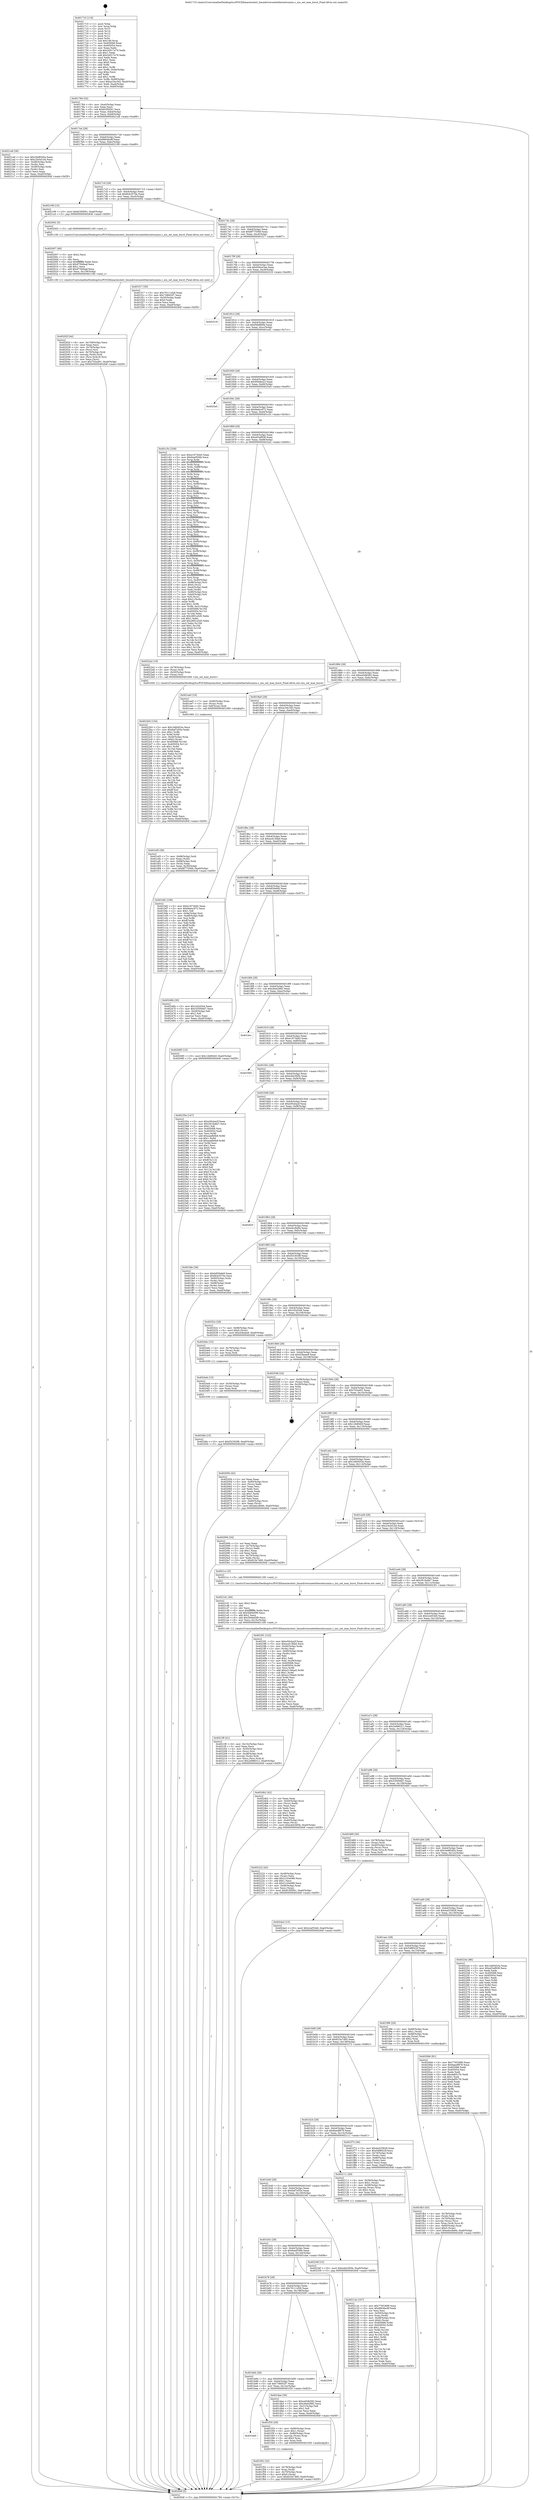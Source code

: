 digraph "0x401710" {
  label = "0x401710 (/mnt/c/Users/mathe/Desktop/tcc/POCII/binaries/extr_linuxdriversnetethernetsunniu.c_niu_set_max_burst_Final-ollvm.out::main(0))"
  labelloc = "t"
  node[shape=record]

  Entry [label="",width=0.3,height=0.3,shape=circle,fillcolor=black,style=filled]
  "0x401784" [label="{
     0x401784 [32]\l
     | [instrs]\l
     &nbsp;&nbsp;0x401784 \<+6\>: mov -0xa0(%rbp),%eax\l
     &nbsp;&nbsp;0x40178a \<+2\>: mov %eax,%ecx\l
     &nbsp;&nbsp;0x40178c \<+6\>: sub $0x81f05f41,%ecx\l
     &nbsp;&nbsp;0x401792 \<+6\>: mov %eax,-0xb4(%rbp)\l
     &nbsp;&nbsp;0x401798 \<+6\>: mov %ecx,-0xb8(%rbp)\l
     &nbsp;&nbsp;0x40179e \<+6\>: je 00000000004021a8 \<main+0xa98\>\l
  }"]
  "0x4021a8" [label="{
     0x4021a8 [36]\l
     | [instrs]\l
     &nbsp;&nbsp;0x4021a8 \<+5\>: mov $0x34d85d5a,%eax\l
     &nbsp;&nbsp;0x4021ad \<+5\>: mov $0x23e5d144,%ecx\l
     &nbsp;&nbsp;0x4021b2 \<+4\>: mov -0x48(%rbp),%rdx\l
     &nbsp;&nbsp;0x4021b6 \<+2\>: mov (%rdx),%esi\l
     &nbsp;&nbsp;0x4021b8 \<+4\>: mov -0x58(%rbp),%rdx\l
     &nbsp;&nbsp;0x4021bc \<+2\>: cmp (%rdx),%esi\l
     &nbsp;&nbsp;0x4021be \<+3\>: cmovl %ecx,%eax\l
     &nbsp;&nbsp;0x4021c1 \<+6\>: mov %eax,-0xa0(%rbp)\l
     &nbsp;&nbsp;0x4021c7 \<+5\>: jmp 000000000040264f \<main+0xf3f\>\l
  }"]
  "0x4017a4" [label="{
     0x4017a4 [28]\l
     | [instrs]\l
     &nbsp;&nbsp;0x4017a4 \<+5\>: jmp 00000000004017a9 \<main+0x99\>\l
     &nbsp;&nbsp;0x4017a9 \<+6\>: mov -0xb4(%rbp),%eax\l
     &nbsp;&nbsp;0x4017af \<+5\>: sub $0x8804bc8f,%eax\l
     &nbsp;&nbsp;0x4017b4 \<+6\>: mov %eax,-0xbc(%rbp)\l
     &nbsp;&nbsp;0x4017ba \<+6\>: je 0000000000402199 \<main+0xa89\>\l
  }"]
  Exit [label="",width=0.3,height=0.3,shape=circle,fillcolor=black,style=filled,peripheries=2]
  "0x402199" [label="{
     0x402199 [15]\l
     | [instrs]\l
     &nbsp;&nbsp;0x402199 \<+10\>: movl $0x81f05f41,-0xa0(%rbp)\l
     &nbsp;&nbsp;0x4021a3 \<+5\>: jmp 000000000040264f \<main+0xf3f\>\l
  }"]
  "0x4017c0" [label="{
     0x4017c0 [28]\l
     | [instrs]\l
     &nbsp;&nbsp;0x4017c0 \<+5\>: jmp 00000000004017c5 \<main+0xb5\>\l
     &nbsp;&nbsp;0x4017c5 \<+6\>: mov -0xb4(%rbp),%eax\l
     &nbsp;&nbsp;0x4017cb \<+5\>: sub $0x8cb3570e,%eax\l
     &nbsp;&nbsp;0x4017d0 \<+6\>: mov %eax,-0xc0(%rbp)\l
     &nbsp;&nbsp;0x4017d6 \<+6\>: je 0000000000402002 \<main+0x8f2\>\l
  }"]
  "0x4024fa" [label="{
     0x4024fa [15]\l
     | [instrs]\l
     &nbsp;&nbsp;0x4024fa \<+10\>: movl $0xf32302f8,-0xa0(%rbp)\l
     &nbsp;&nbsp;0x402504 \<+5\>: jmp 000000000040264f \<main+0xf3f\>\l
  }"]
  "0x402002" [label="{
     0x402002 [5]\l
     | [instrs]\l
     &nbsp;&nbsp;0x402002 \<+5\>: call 0000000000401160 \<next_i\>\l
     | [calls]\l
     &nbsp;&nbsp;0x401160 \{1\} (/mnt/c/Users/mathe/Desktop/tcc/POCII/binaries/extr_linuxdriversnetethernetsunniu.c_niu_set_max_burst_Final-ollvm.out::next_i)\l
  }"]
  "0x4017dc" [label="{
     0x4017dc [28]\l
     | [instrs]\l
     &nbsp;&nbsp;0x4017dc \<+5\>: jmp 00000000004017e1 \<main+0xd1\>\l
     &nbsp;&nbsp;0x4017e1 \<+6\>: mov -0xb4(%rbp),%eax\l
     &nbsp;&nbsp;0x4017e7 \<+5\>: sub $0x8f775569,%eax\l
     &nbsp;&nbsp;0x4017ec \<+6\>: mov %eax,-0xc4(%rbp)\l
     &nbsp;&nbsp;0x4017f2 \<+6\>: je 0000000000401f17 \<main+0x807\>\l
  }"]
  "0x4024eb" [label="{
     0x4024eb [15]\l
     | [instrs]\l
     &nbsp;&nbsp;0x4024eb \<+4\>: mov -0x50(%rbp),%rax\l
     &nbsp;&nbsp;0x4024ef \<+3\>: mov (%rax),%rax\l
     &nbsp;&nbsp;0x4024f2 \<+3\>: mov %rax,%rdi\l
     &nbsp;&nbsp;0x4024f5 \<+5\>: call 0000000000401030 \<free@plt\>\l
     | [calls]\l
     &nbsp;&nbsp;0x401030 \{1\} (unknown)\l
  }"]
  "0x401f17" [label="{
     0x401f17 [30]\l
     | [instrs]\l
     &nbsp;&nbsp;0x401f17 \<+5\>: mov $0x70111d28,%eax\l
     &nbsp;&nbsp;0x401f1c \<+5\>: mov $0x738002f7,%ecx\l
     &nbsp;&nbsp;0x401f21 \<+3\>: mov -0x30(%rbp),%edx\l
     &nbsp;&nbsp;0x401f24 \<+3\>: cmp $0x0,%edx\l
     &nbsp;&nbsp;0x401f27 \<+3\>: cmove %ecx,%eax\l
     &nbsp;&nbsp;0x401f2a \<+6\>: mov %eax,-0xa0(%rbp)\l
     &nbsp;&nbsp;0x401f30 \<+5\>: jmp 000000000040264f \<main+0xf3f\>\l
  }"]
  "0x4017f8" [label="{
     0x4017f8 [28]\l
     | [instrs]\l
     &nbsp;&nbsp;0x4017f8 \<+5\>: jmp 00000000004017fd \<main+0xed\>\l
     &nbsp;&nbsp;0x4017fd \<+6\>: mov -0xb4(%rbp),%eax\l
     &nbsp;&nbsp;0x401803 \<+5\>: sub $0x926ce3aa,%eax\l
     &nbsp;&nbsp;0x401808 \<+6\>: mov %eax,-0xc8(%rbp)\l
     &nbsp;&nbsp;0x40180e \<+6\>: je 0000000000402518 \<main+0xe08\>\l
  }"]
  "0x4024a3" [label="{
     0x4024a3 [15]\l
     | [instrs]\l
     &nbsp;&nbsp;0x4024a3 \<+10\>: movl $0x2cef33e0,-0xa0(%rbp)\l
     &nbsp;&nbsp;0x4024ad \<+5\>: jmp 000000000040264f \<main+0xf3f\>\l
  }"]
  "0x402518" [label="{
     0x402518\l
  }", style=dashed]
  "0x401814" [label="{
     0x401814 [28]\l
     | [instrs]\l
     &nbsp;&nbsp;0x401814 \<+5\>: jmp 0000000000401819 \<main+0x109\>\l
     &nbsp;&nbsp;0x401819 \<+6\>: mov -0xb4(%rbp),%eax\l
     &nbsp;&nbsp;0x40181f \<+5\>: sub $0x94bf890e,%eax\l
     &nbsp;&nbsp;0x401824 \<+6\>: mov %eax,-0xcc(%rbp)\l
     &nbsp;&nbsp;0x40182a \<+6\>: je 0000000000401ed1 \<main+0x7c1\>\l
  }"]
  "0x4022b5" [label="{
     0x4022b5 [154]\l
     | [instrs]\l
     &nbsp;&nbsp;0x4022b5 \<+5\>: mov $0x1b60d33a,%ecx\l
     &nbsp;&nbsp;0x4022ba \<+5\>: mov $0x6af7e55e,%edx\l
     &nbsp;&nbsp;0x4022bf \<+3\>: mov $0x1,%r8b\l
     &nbsp;&nbsp;0x4022c2 \<+3\>: xor %r9d,%r9d\l
     &nbsp;&nbsp;0x4022c5 \<+4\>: mov -0x40(%rbp),%rax\l
     &nbsp;&nbsp;0x4022c9 \<+6\>: movl $0x0,(%rax)\l
     &nbsp;&nbsp;0x4022cf \<+8\>: mov 0x405068,%r10d\l
     &nbsp;&nbsp;0x4022d7 \<+8\>: mov 0x405054,%r11d\l
     &nbsp;&nbsp;0x4022df \<+4\>: sub $0x1,%r9d\l
     &nbsp;&nbsp;0x4022e3 \<+3\>: mov %r10d,%ebx\l
     &nbsp;&nbsp;0x4022e6 \<+3\>: add %r9d,%ebx\l
     &nbsp;&nbsp;0x4022e9 \<+4\>: imul %ebx,%r10d\l
     &nbsp;&nbsp;0x4022ed \<+4\>: and $0x1,%r10d\l
     &nbsp;&nbsp;0x4022f1 \<+4\>: cmp $0x0,%r10d\l
     &nbsp;&nbsp;0x4022f5 \<+4\>: sete %r14b\l
     &nbsp;&nbsp;0x4022f9 \<+4\>: cmp $0xa,%r11d\l
     &nbsp;&nbsp;0x4022fd \<+4\>: setl %r15b\l
     &nbsp;&nbsp;0x402301 \<+3\>: mov %r14b,%r12b\l
     &nbsp;&nbsp;0x402304 \<+4\>: xor $0xff,%r12b\l
     &nbsp;&nbsp;0x402308 \<+3\>: mov %r15b,%r13b\l
     &nbsp;&nbsp;0x40230b \<+4\>: xor $0xff,%r13b\l
     &nbsp;&nbsp;0x40230f \<+4\>: xor $0x1,%r8b\l
     &nbsp;&nbsp;0x402313 \<+3\>: mov %r12b,%al\l
     &nbsp;&nbsp;0x402316 \<+2\>: and $0xff,%al\l
     &nbsp;&nbsp;0x402318 \<+3\>: and %r8b,%r14b\l
     &nbsp;&nbsp;0x40231b \<+3\>: mov %r13b,%sil\l
     &nbsp;&nbsp;0x40231e \<+4\>: and $0xff,%sil\l
     &nbsp;&nbsp;0x402322 \<+3\>: and %r8b,%r15b\l
     &nbsp;&nbsp;0x402325 \<+3\>: or %r14b,%al\l
     &nbsp;&nbsp;0x402328 \<+3\>: or %r15b,%sil\l
     &nbsp;&nbsp;0x40232b \<+3\>: xor %sil,%al\l
     &nbsp;&nbsp;0x40232e \<+3\>: or %r13b,%r12b\l
     &nbsp;&nbsp;0x402331 \<+4\>: xor $0xff,%r12b\l
     &nbsp;&nbsp;0x402335 \<+4\>: or $0x1,%r8b\l
     &nbsp;&nbsp;0x402339 \<+3\>: and %r8b,%r12b\l
     &nbsp;&nbsp;0x40233c \<+3\>: or %r12b,%al\l
     &nbsp;&nbsp;0x40233f \<+2\>: test $0x1,%al\l
     &nbsp;&nbsp;0x402341 \<+3\>: cmovne %edx,%ecx\l
     &nbsp;&nbsp;0x402344 \<+6\>: mov %ecx,-0xa0(%rbp)\l
     &nbsp;&nbsp;0x40234a \<+5\>: jmp 000000000040264f \<main+0xf3f\>\l
  }"]
  "0x401ed1" [label="{
     0x401ed1\l
  }", style=dashed]
  "0x401830" [label="{
     0x401830 [28]\l
     | [instrs]\l
     &nbsp;&nbsp;0x401830 \<+5\>: jmp 0000000000401835 \<main+0x125\>\l
     &nbsp;&nbsp;0x401835 \<+6\>: mov -0xb4(%rbp),%eax\l
     &nbsp;&nbsp;0x40183b \<+5\>: sub $0x95bfee23,%eax\l
     &nbsp;&nbsp;0x401840 \<+6\>: mov %eax,-0xd0(%rbp)\l
     &nbsp;&nbsp;0x401846 \<+6\>: je 00000000004025a5 \<main+0xe95\>\l
  }"]
  "0x4021f9" [label="{
     0x4021f9 [41]\l
     | [instrs]\l
     &nbsp;&nbsp;0x4021f9 \<+6\>: mov -0x15c(%rbp),%ecx\l
     &nbsp;&nbsp;0x4021ff \<+3\>: imul %eax,%ecx\l
     &nbsp;&nbsp;0x402202 \<+4\>: mov -0x50(%rbp),%rsi\l
     &nbsp;&nbsp;0x402206 \<+3\>: mov (%rsi),%rsi\l
     &nbsp;&nbsp;0x402209 \<+4\>: mov -0x48(%rbp),%rdi\l
     &nbsp;&nbsp;0x40220d \<+3\>: movslq (%rdi),%rdi\l
     &nbsp;&nbsp;0x402210 \<+3\>: mov %ecx,(%rsi,%rdi,4)\l
     &nbsp;&nbsp;0x402213 \<+10\>: movl $0x2e996311,-0xa0(%rbp)\l
     &nbsp;&nbsp;0x40221d \<+5\>: jmp 000000000040264f \<main+0xf3f\>\l
  }"]
  "0x4025a5" [label="{
     0x4025a5\l
  }", style=dashed]
  "0x40184c" [label="{
     0x40184c [28]\l
     | [instrs]\l
     &nbsp;&nbsp;0x40184c \<+5\>: jmp 0000000000401851 \<main+0x141\>\l
     &nbsp;&nbsp;0x401851 \<+6\>: mov -0xb4(%rbp),%eax\l
     &nbsp;&nbsp;0x401857 \<+5\>: sub $0x9edcc972,%eax\l
     &nbsp;&nbsp;0x40185c \<+6\>: mov %eax,-0xd4(%rbp)\l
     &nbsp;&nbsp;0x401862 \<+6\>: je 0000000000401c5c \<main+0x54c\>\l
  }"]
  "0x4021d1" [label="{
     0x4021d1 [40]\l
     | [instrs]\l
     &nbsp;&nbsp;0x4021d1 \<+5\>: mov $0x2,%ecx\l
     &nbsp;&nbsp;0x4021d6 \<+1\>: cltd\l
     &nbsp;&nbsp;0x4021d7 \<+2\>: idiv %ecx\l
     &nbsp;&nbsp;0x4021d9 \<+6\>: imul $0xfffffffe,%edx,%ecx\l
     &nbsp;&nbsp;0x4021df \<+6\>: sub $0x5b94d5f9,%ecx\l
     &nbsp;&nbsp;0x4021e5 \<+3\>: add $0x1,%ecx\l
     &nbsp;&nbsp;0x4021e8 \<+6\>: add $0x5b94d5f9,%ecx\l
     &nbsp;&nbsp;0x4021ee \<+6\>: mov %ecx,-0x15c(%rbp)\l
     &nbsp;&nbsp;0x4021f4 \<+5\>: call 0000000000401160 \<next_i\>\l
     | [calls]\l
     &nbsp;&nbsp;0x401160 \{1\} (/mnt/c/Users/mathe/Desktop/tcc/POCII/binaries/extr_linuxdriversnetethernetsunniu.c_niu_set_max_burst_Final-ollvm.out::next_i)\l
  }"]
  "0x401c5c" [label="{
     0x401c5c [338]\l
     | [instrs]\l
     &nbsp;&nbsp;0x401c5c \<+5\>: mov $0xe1973d45,%eax\l
     &nbsp;&nbsp;0x401c61 \<+5\>: mov $0x6eaf556b,%ecx\l
     &nbsp;&nbsp;0x401c66 \<+3\>: mov %rsp,%rdx\l
     &nbsp;&nbsp;0x401c69 \<+4\>: add $0xfffffffffffffff0,%rdx\l
     &nbsp;&nbsp;0x401c6d \<+3\>: mov %rdx,%rsp\l
     &nbsp;&nbsp;0x401c70 \<+7\>: mov %rdx,-0x98(%rbp)\l
     &nbsp;&nbsp;0x401c77 \<+3\>: mov %rsp,%rdx\l
     &nbsp;&nbsp;0x401c7a \<+4\>: add $0xfffffffffffffff0,%rdx\l
     &nbsp;&nbsp;0x401c7e \<+3\>: mov %rdx,%rsp\l
     &nbsp;&nbsp;0x401c81 \<+3\>: mov %rsp,%rsi\l
     &nbsp;&nbsp;0x401c84 \<+4\>: add $0xfffffffffffffff0,%rsi\l
     &nbsp;&nbsp;0x401c88 \<+3\>: mov %rsi,%rsp\l
     &nbsp;&nbsp;0x401c8b \<+7\>: mov %rsi,-0x90(%rbp)\l
     &nbsp;&nbsp;0x401c92 \<+3\>: mov %rsp,%rsi\l
     &nbsp;&nbsp;0x401c95 \<+4\>: add $0xfffffffffffffff0,%rsi\l
     &nbsp;&nbsp;0x401c99 \<+3\>: mov %rsi,%rsp\l
     &nbsp;&nbsp;0x401c9c \<+7\>: mov %rsi,-0x88(%rbp)\l
     &nbsp;&nbsp;0x401ca3 \<+3\>: mov %rsp,%rsi\l
     &nbsp;&nbsp;0x401ca6 \<+4\>: add $0xfffffffffffffff0,%rsi\l
     &nbsp;&nbsp;0x401caa \<+3\>: mov %rsi,%rsp\l
     &nbsp;&nbsp;0x401cad \<+4\>: mov %rsi,-0x80(%rbp)\l
     &nbsp;&nbsp;0x401cb1 \<+3\>: mov %rsp,%rsi\l
     &nbsp;&nbsp;0x401cb4 \<+4\>: add $0xfffffffffffffff0,%rsi\l
     &nbsp;&nbsp;0x401cb8 \<+3\>: mov %rsi,%rsp\l
     &nbsp;&nbsp;0x401cbb \<+4\>: mov %rsi,-0x78(%rbp)\l
     &nbsp;&nbsp;0x401cbf \<+3\>: mov %rsp,%rsi\l
     &nbsp;&nbsp;0x401cc2 \<+4\>: add $0xfffffffffffffff0,%rsi\l
     &nbsp;&nbsp;0x401cc6 \<+3\>: mov %rsi,%rsp\l
     &nbsp;&nbsp;0x401cc9 \<+4\>: mov %rsi,-0x70(%rbp)\l
     &nbsp;&nbsp;0x401ccd \<+3\>: mov %rsp,%rsi\l
     &nbsp;&nbsp;0x401cd0 \<+4\>: add $0xfffffffffffffff0,%rsi\l
     &nbsp;&nbsp;0x401cd4 \<+3\>: mov %rsi,%rsp\l
     &nbsp;&nbsp;0x401cd7 \<+4\>: mov %rsi,-0x68(%rbp)\l
     &nbsp;&nbsp;0x401cdb \<+3\>: mov %rsp,%rsi\l
     &nbsp;&nbsp;0x401cde \<+4\>: add $0xfffffffffffffff0,%rsi\l
     &nbsp;&nbsp;0x401ce2 \<+3\>: mov %rsi,%rsp\l
     &nbsp;&nbsp;0x401ce5 \<+4\>: mov %rsi,-0x60(%rbp)\l
     &nbsp;&nbsp;0x401ce9 \<+3\>: mov %rsp,%rsi\l
     &nbsp;&nbsp;0x401cec \<+4\>: add $0xfffffffffffffff0,%rsi\l
     &nbsp;&nbsp;0x401cf0 \<+3\>: mov %rsi,%rsp\l
     &nbsp;&nbsp;0x401cf3 \<+4\>: mov %rsi,-0x58(%rbp)\l
     &nbsp;&nbsp;0x401cf7 \<+3\>: mov %rsp,%rsi\l
     &nbsp;&nbsp;0x401cfa \<+4\>: add $0xfffffffffffffff0,%rsi\l
     &nbsp;&nbsp;0x401cfe \<+3\>: mov %rsi,%rsp\l
     &nbsp;&nbsp;0x401d01 \<+4\>: mov %rsi,-0x50(%rbp)\l
     &nbsp;&nbsp;0x401d05 \<+3\>: mov %rsp,%rsi\l
     &nbsp;&nbsp;0x401d08 \<+4\>: add $0xfffffffffffffff0,%rsi\l
     &nbsp;&nbsp;0x401d0c \<+3\>: mov %rsi,%rsp\l
     &nbsp;&nbsp;0x401d0f \<+4\>: mov %rsi,-0x48(%rbp)\l
     &nbsp;&nbsp;0x401d13 \<+3\>: mov %rsp,%rsi\l
     &nbsp;&nbsp;0x401d16 \<+4\>: add $0xfffffffffffffff0,%rsi\l
     &nbsp;&nbsp;0x401d1a \<+3\>: mov %rsi,%rsp\l
     &nbsp;&nbsp;0x401d1d \<+4\>: mov %rsi,-0x40(%rbp)\l
     &nbsp;&nbsp;0x401d21 \<+7\>: mov -0x98(%rbp),%rsi\l
     &nbsp;&nbsp;0x401d28 \<+6\>: movl $0x0,(%rsi)\l
     &nbsp;&nbsp;0x401d2e \<+6\>: mov -0xa4(%rbp),%edi\l
     &nbsp;&nbsp;0x401d34 \<+2\>: mov %edi,(%rdx)\l
     &nbsp;&nbsp;0x401d36 \<+7\>: mov -0x90(%rbp),%rsi\l
     &nbsp;&nbsp;0x401d3d \<+7\>: mov -0xb0(%rbp),%r8\l
     &nbsp;&nbsp;0x401d44 \<+3\>: mov %r8,(%rsi)\l
     &nbsp;&nbsp;0x401d47 \<+3\>: cmpl $0x2,(%rdx)\l
     &nbsp;&nbsp;0x401d4a \<+4\>: setne %r9b\l
     &nbsp;&nbsp;0x401d4e \<+4\>: and $0x1,%r9b\l
     &nbsp;&nbsp;0x401d52 \<+4\>: mov %r9b,-0x31(%rbp)\l
     &nbsp;&nbsp;0x401d56 \<+8\>: mov 0x405068,%r10d\l
     &nbsp;&nbsp;0x401d5e \<+8\>: mov 0x405054,%r11d\l
     &nbsp;&nbsp;0x401d66 \<+3\>: mov %r10d,%ebx\l
     &nbsp;&nbsp;0x401d69 \<+6\>: sub $0x2891a5d5,%ebx\l
     &nbsp;&nbsp;0x401d6f \<+3\>: sub $0x1,%ebx\l
     &nbsp;&nbsp;0x401d72 \<+6\>: add $0x2891a5d5,%ebx\l
     &nbsp;&nbsp;0x401d78 \<+4\>: imul %ebx,%r10d\l
     &nbsp;&nbsp;0x401d7c \<+4\>: and $0x1,%r10d\l
     &nbsp;&nbsp;0x401d80 \<+4\>: cmp $0x0,%r10d\l
     &nbsp;&nbsp;0x401d84 \<+4\>: sete %r9b\l
     &nbsp;&nbsp;0x401d88 \<+4\>: cmp $0xa,%r11d\l
     &nbsp;&nbsp;0x401d8c \<+4\>: setl %r14b\l
     &nbsp;&nbsp;0x401d90 \<+3\>: mov %r9b,%r15b\l
     &nbsp;&nbsp;0x401d93 \<+3\>: and %r14b,%r15b\l
     &nbsp;&nbsp;0x401d96 \<+3\>: xor %r14b,%r9b\l
     &nbsp;&nbsp;0x401d99 \<+3\>: or %r9b,%r15b\l
     &nbsp;&nbsp;0x401d9c \<+4\>: test $0x1,%r15b\l
     &nbsp;&nbsp;0x401da0 \<+3\>: cmovne %ecx,%eax\l
     &nbsp;&nbsp;0x401da3 \<+6\>: mov %eax,-0xa0(%rbp)\l
     &nbsp;&nbsp;0x401da9 \<+5\>: jmp 000000000040264f \<main+0xf3f\>\l
  }"]
  "0x401868" [label="{
     0x401868 [28]\l
     | [instrs]\l
     &nbsp;&nbsp;0x401868 \<+5\>: jmp 000000000040186d \<main+0x15d\>\l
     &nbsp;&nbsp;0x40186d \<+6\>: mov -0xb4(%rbp),%eax\l
     &nbsp;&nbsp;0x401873 \<+5\>: sub $0xa03af838,%eax\l
     &nbsp;&nbsp;0x401878 \<+6\>: mov %eax,-0xd8(%rbp)\l
     &nbsp;&nbsp;0x40187e \<+6\>: je 00000000004022a2 \<main+0xb92\>\l
  }"]
  "0x40212e" [label="{
     0x40212e [107]\l
     | [instrs]\l
     &nbsp;&nbsp;0x40212e \<+5\>: mov $0x776536f9,%ecx\l
     &nbsp;&nbsp;0x402133 \<+5\>: mov $0x8804bc8f,%edx\l
     &nbsp;&nbsp;0x402138 \<+2\>: xor %esi,%esi\l
     &nbsp;&nbsp;0x40213a \<+4\>: mov -0x50(%rbp),%rdi\l
     &nbsp;&nbsp;0x40213e \<+3\>: mov %rax,(%rdi)\l
     &nbsp;&nbsp;0x402141 \<+4\>: mov -0x48(%rbp),%rax\l
     &nbsp;&nbsp;0x402145 \<+6\>: movl $0x0,(%rax)\l
     &nbsp;&nbsp;0x40214b \<+8\>: mov 0x405068,%r8d\l
     &nbsp;&nbsp;0x402153 \<+8\>: mov 0x405054,%r9d\l
     &nbsp;&nbsp;0x40215b \<+3\>: sub $0x1,%esi\l
     &nbsp;&nbsp;0x40215e \<+3\>: mov %r8d,%r10d\l
     &nbsp;&nbsp;0x402161 \<+3\>: add %esi,%r10d\l
     &nbsp;&nbsp;0x402164 \<+4\>: imul %r10d,%r8d\l
     &nbsp;&nbsp;0x402168 \<+4\>: and $0x1,%r8d\l
     &nbsp;&nbsp;0x40216c \<+4\>: cmp $0x0,%r8d\l
     &nbsp;&nbsp;0x402170 \<+4\>: sete %r11b\l
     &nbsp;&nbsp;0x402174 \<+4\>: cmp $0xa,%r9d\l
     &nbsp;&nbsp;0x402178 \<+3\>: setl %bl\l
     &nbsp;&nbsp;0x40217b \<+3\>: mov %r11b,%r14b\l
     &nbsp;&nbsp;0x40217e \<+3\>: and %bl,%r14b\l
     &nbsp;&nbsp;0x402181 \<+3\>: xor %bl,%r11b\l
     &nbsp;&nbsp;0x402184 \<+3\>: or %r11b,%r14b\l
     &nbsp;&nbsp;0x402187 \<+4\>: test $0x1,%r14b\l
     &nbsp;&nbsp;0x40218b \<+3\>: cmovne %edx,%ecx\l
     &nbsp;&nbsp;0x40218e \<+6\>: mov %ecx,-0xa0(%rbp)\l
     &nbsp;&nbsp;0x402194 \<+5\>: jmp 000000000040264f \<main+0xf3f\>\l
  }"]
  "0x4022a2" [label="{
     0x4022a2 [19]\l
     | [instrs]\l
     &nbsp;&nbsp;0x4022a2 \<+4\>: mov -0x78(%rbp),%rax\l
     &nbsp;&nbsp;0x4022a6 \<+3\>: mov (%rax),%rdi\l
     &nbsp;&nbsp;0x4022a9 \<+4\>: mov -0x50(%rbp),%rax\l
     &nbsp;&nbsp;0x4022ad \<+3\>: mov (%rax),%rsi\l
     &nbsp;&nbsp;0x4022b0 \<+5\>: call 0000000000401640 \<niu_set_max_burst\>\l
     | [calls]\l
     &nbsp;&nbsp;0x401640 \{1\} (/mnt/c/Users/mathe/Desktop/tcc/POCII/binaries/extr_linuxdriversnetethernetsunniu.c_niu_set_max_burst_Final-ollvm.out::niu_set_max_burst)\l
  }"]
  "0x401884" [label="{
     0x401884 [28]\l
     | [instrs]\l
     &nbsp;&nbsp;0x401884 \<+5\>: jmp 0000000000401889 \<main+0x179\>\l
     &nbsp;&nbsp;0x401889 \<+6\>: mov -0xb4(%rbp),%eax\l
     &nbsp;&nbsp;0x40188f \<+5\>: sub $0xa45db582,%eax\l
     &nbsp;&nbsp;0x401894 \<+6\>: mov %eax,-0xdc(%rbp)\l
     &nbsp;&nbsp;0x40189a \<+6\>: je 0000000000401ee0 \<main+0x7d0\>\l
  }"]
  "0x40202f" [label="{
     0x40202f [44]\l
     | [instrs]\l
     &nbsp;&nbsp;0x40202f \<+6\>: mov -0x158(%rbp),%ecx\l
     &nbsp;&nbsp;0x402035 \<+3\>: imul %eax,%ecx\l
     &nbsp;&nbsp;0x402038 \<+4\>: mov -0x78(%rbp),%rsi\l
     &nbsp;&nbsp;0x40203c \<+3\>: mov (%rsi),%rsi\l
     &nbsp;&nbsp;0x40203f \<+4\>: mov -0x70(%rbp),%rdi\l
     &nbsp;&nbsp;0x402043 \<+3\>: movslq (%rdi),%rdi\l
     &nbsp;&nbsp;0x402046 \<+4\>: mov (%rsi,%rdi,8),%rsi\l
     &nbsp;&nbsp;0x40204a \<+2\>: mov %ecx,(%rsi)\l
     &nbsp;&nbsp;0x40204c \<+10\>: movl $0x702a401,-0xa0(%rbp)\l
     &nbsp;&nbsp;0x402056 \<+5\>: jmp 000000000040264f \<main+0xf3f\>\l
  }"]
  "0x401ee0" [label="{
     0x401ee0 [19]\l
     | [instrs]\l
     &nbsp;&nbsp;0x401ee0 \<+7\>: mov -0x90(%rbp),%rax\l
     &nbsp;&nbsp;0x401ee7 \<+3\>: mov (%rax),%rax\l
     &nbsp;&nbsp;0x401eea \<+4\>: mov 0x8(%rax),%rdi\l
     &nbsp;&nbsp;0x401eee \<+5\>: call 0000000000401060 \<atoi@plt\>\l
     | [calls]\l
     &nbsp;&nbsp;0x401060 \{1\} (unknown)\l
  }"]
  "0x4018a0" [label="{
     0x4018a0 [28]\l
     | [instrs]\l
     &nbsp;&nbsp;0x4018a0 \<+5\>: jmp 00000000004018a5 \<main+0x195\>\l
     &nbsp;&nbsp;0x4018a5 \<+6\>: mov -0xb4(%rbp),%eax\l
     &nbsp;&nbsp;0x4018ab \<+5\>: sub $0xac34c345,%eax\l
     &nbsp;&nbsp;0x4018b0 \<+6\>: mov %eax,-0xe0(%rbp)\l
     &nbsp;&nbsp;0x4018b6 \<+6\>: je 0000000000401bf2 \<main+0x4e2\>\l
  }"]
  "0x402007" [label="{
     0x402007 [40]\l
     | [instrs]\l
     &nbsp;&nbsp;0x402007 \<+5\>: mov $0x2,%ecx\l
     &nbsp;&nbsp;0x40200c \<+1\>: cltd\l
     &nbsp;&nbsp;0x40200d \<+2\>: idiv %ecx\l
     &nbsp;&nbsp;0x40200f \<+6\>: imul $0xfffffffe,%edx,%ecx\l
     &nbsp;&nbsp;0x402015 \<+6\>: sub $0x975b9aaf,%ecx\l
     &nbsp;&nbsp;0x40201b \<+3\>: add $0x1,%ecx\l
     &nbsp;&nbsp;0x40201e \<+6\>: add $0x975b9aaf,%ecx\l
     &nbsp;&nbsp;0x402024 \<+6\>: mov %ecx,-0x158(%rbp)\l
     &nbsp;&nbsp;0x40202a \<+5\>: call 0000000000401160 \<next_i\>\l
     | [calls]\l
     &nbsp;&nbsp;0x401160 \{1\} (/mnt/c/Users/mathe/Desktop/tcc/POCII/binaries/extr_linuxdriversnetethernetsunniu.c_niu_set_max_burst_Final-ollvm.out::next_i)\l
  }"]
  "0x401bf2" [label="{
     0x401bf2 [106]\l
     | [instrs]\l
     &nbsp;&nbsp;0x401bf2 \<+5\>: mov $0xe1973d45,%eax\l
     &nbsp;&nbsp;0x401bf7 \<+5\>: mov $0x9edcc972,%ecx\l
     &nbsp;&nbsp;0x401bfc \<+2\>: mov $0x1,%dl\l
     &nbsp;&nbsp;0x401bfe \<+7\>: mov -0x9a(%rbp),%sil\l
     &nbsp;&nbsp;0x401c05 \<+7\>: mov -0x99(%rbp),%dil\l
     &nbsp;&nbsp;0x401c0c \<+3\>: mov %sil,%r8b\l
     &nbsp;&nbsp;0x401c0f \<+4\>: xor $0xff,%r8b\l
     &nbsp;&nbsp;0x401c13 \<+3\>: mov %dil,%r9b\l
     &nbsp;&nbsp;0x401c16 \<+4\>: xor $0xff,%r9b\l
     &nbsp;&nbsp;0x401c1a \<+3\>: xor $0x1,%dl\l
     &nbsp;&nbsp;0x401c1d \<+3\>: mov %r8b,%r10b\l
     &nbsp;&nbsp;0x401c20 \<+4\>: and $0xff,%r10b\l
     &nbsp;&nbsp;0x401c24 \<+3\>: and %dl,%sil\l
     &nbsp;&nbsp;0x401c27 \<+3\>: mov %r9b,%r11b\l
     &nbsp;&nbsp;0x401c2a \<+4\>: and $0xff,%r11b\l
     &nbsp;&nbsp;0x401c2e \<+3\>: and %dl,%dil\l
     &nbsp;&nbsp;0x401c31 \<+3\>: or %sil,%r10b\l
     &nbsp;&nbsp;0x401c34 \<+3\>: or %dil,%r11b\l
     &nbsp;&nbsp;0x401c37 \<+3\>: xor %r11b,%r10b\l
     &nbsp;&nbsp;0x401c3a \<+3\>: or %r9b,%r8b\l
     &nbsp;&nbsp;0x401c3d \<+4\>: xor $0xff,%r8b\l
     &nbsp;&nbsp;0x401c41 \<+3\>: or $0x1,%dl\l
     &nbsp;&nbsp;0x401c44 \<+3\>: and %dl,%r8b\l
     &nbsp;&nbsp;0x401c47 \<+3\>: or %r8b,%r10b\l
     &nbsp;&nbsp;0x401c4a \<+4\>: test $0x1,%r10b\l
     &nbsp;&nbsp;0x401c4e \<+3\>: cmovne %ecx,%eax\l
     &nbsp;&nbsp;0x401c51 \<+6\>: mov %eax,-0xa0(%rbp)\l
     &nbsp;&nbsp;0x401c57 \<+5\>: jmp 000000000040264f \<main+0xf3f\>\l
  }"]
  "0x4018bc" [label="{
     0x4018bc [28]\l
     | [instrs]\l
     &nbsp;&nbsp;0x4018bc \<+5\>: jmp 00000000004018c1 \<main+0x1b1\>\l
     &nbsp;&nbsp;0x4018c1 \<+6\>: mov -0xb4(%rbp),%eax\l
     &nbsp;&nbsp;0x4018c7 \<+5\>: sub $0xacd13bbd,%eax\l
     &nbsp;&nbsp;0x4018cc \<+6\>: mov %eax,-0xe4(%rbp)\l
     &nbsp;&nbsp;0x4018d2 \<+6\>: je 000000000040246b \<main+0xd5b\>\l
  }"]
  "0x40264f" [label="{
     0x40264f [5]\l
     | [instrs]\l
     &nbsp;&nbsp;0x40264f \<+5\>: jmp 0000000000401784 \<main+0x74\>\l
  }"]
  "0x401710" [label="{
     0x401710 [116]\l
     | [instrs]\l
     &nbsp;&nbsp;0x401710 \<+1\>: push %rbp\l
     &nbsp;&nbsp;0x401711 \<+3\>: mov %rsp,%rbp\l
     &nbsp;&nbsp;0x401714 \<+2\>: push %r15\l
     &nbsp;&nbsp;0x401716 \<+2\>: push %r14\l
     &nbsp;&nbsp;0x401718 \<+2\>: push %r13\l
     &nbsp;&nbsp;0x40171a \<+2\>: push %r12\l
     &nbsp;&nbsp;0x40171c \<+1\>: push %rbx\l
     &nbsp;&nbsp;0x40171d \<+7\>: sub $0x148,%rsp\l
     &nbsp;&nbsp;0x401724 \<+7\>: mov 0x405068,%eax\l
     &nbsp;&nbsp;0x40172b \<+7\>: mov 0x405054,%ecx\l
     &nbsp;&nbsp;0x401732 \<+2\>: mov %eax,%edx\l
     &nbsp;&nbsp;0x401734 \<+6\>: sub $0x2d517e79,%edx\l
     &nbsp;&nbsp;0x40173a \<+3\>: sub $0x1,%edx\l
     &nbsp;&nbsp;0x40173d \<+6\>: add $0x2d517e79,%edx\l
     &nbsp;&nbsp;0x401743 \<+3\>: imul %edx,%eax\l
     &nbsp;&nbsp;0x401746 \<+3\>: and $0x1,%eax\l
     &nbsp;&nbsp;0x401749 \<+3\>: cmp $0x0,%eax\l
     &nbsp;&nbsp;0x40174c \<+4\>: sete %r8b\l
     &nbsp;&nbsp;0x401750 \<+4\>: and $0x1,%r8b\l
     &nbsp;&nbsp;0x401754 \<+7\>: mov %r8b,-0x9a(%rbp)\l
     &nbsp;&nbsp;0x40175b \<+3\>: cmp $0xa,%ecx\l
     &nbsp;&nbsp;0x40175e \<+4\>: setl %r8b\l
     &nbsp;&nbsp;0x401762 \<+4\>: and $0x1,%r8b\l
     &nbsp;&nbsp;0x401766 \<+7\>: mov %r8b,-0x99(%rbp)\l
     &nbsp;&nbsp;0x40176d \<+10\>: movl $0xac34c345,-0xa0(%rbp)\l
     &nbsp;&nbsp;0x401777 \<+6\>: mov %edi,-0xa4(%rbp)\l
     &nbsp;&nbsp;0x40177d \<+7\>: mov %rsi,-0xb0(%rbp)\l
  }"]
  "0x401fb3" [label="{
     0x401fb3 [43]\l
     | [instrs]\l
     &nbsp;&nbsp;0x401fb3 \<+4\>: mov -0x78(%rbp),%rdi\l
     &nbsp;&nbsp;0x401fb7 \<+3\>: mov (%rdi),%rdi\l
     &nbsp;&nbsp;0x401fba \<+4\>: mov -0x70(%rbp),%rcx\l
     &nbsp;&nbsp;0x401fbe \<+3\>: movslq (%rcx),%rcx\l
     &nbsp;&nbsp;0x401fc1 \<+4\>: mov %rax,(%rdi,%rcx,8)\l
     &nbsp;&nbsp;0x401fc5 \<+4\>: mov -0x60(%rbp),%rax\l
     &nbsp;&nbsp;0x401fc9 \<+6\>: movl $0x0,(%rax)\l
     &nbsp;&nbsp;0x401fcf \<+10\>: movl $0xedcc8e84,-0xa0(%rbp)\l
     &nbsp;&nbsp;0x401fd9 \<+5\>: jmp 000000000040264f \<main+0xf3f\>\l
  }"]
  "0x401f52" [label="{
     0x401f52 [32]\l
     | [instrs]\l
     &nbsp;&nbsp;0x401f52 \<+4\>: mov -0x78(%rbp),%rdi\l
     &nbsp;&nbsp;0x401f56 \<+3\>: mov %rax,(%rdi)\l
     &nbsp;&nbsp;0x401f59 \<+4\>: mov -0x70(%rbp),%rax\l
     &nbsp;&nbsp;0x401f5d \<+6\>: movl $0x0,(%rax)\l
     &nbsp;&nbsp;0x401f63 \<+10\>: movl $0x623e7460,-0xa0(%rbp)\l
     &nbsp;&nbsp;0x401f6d \<+5\>: jmp 000000000040264f \<main+0xf3f\>\l
  }"]
  "0x40246b" [label="{
     0x40246b [30]\l
     | [instrs]\l
     &nbsp;&nbsp;0x40246b \<+5\>: mov $0x162d344,%eax\l
     &nbsp;&nbsp;0x402470 \<+5\>: mov $0x33500dd7,%ecx\l
     &nbsp;&nbsp;0x402475 \<+3\>: mov -0x29(%rbp),%dl\l
     &nbsp;&nbsp;0x402478 \<+3\>: test $0x1,%dl\l
     &nbsp;&nbsp;0x40247b \<+3\>: cmovne %ecx,%eax\l
     &nbsp;&nbsp;0x40247e \<+6\>: mov %eax,-0xa0(%rbp)\l
     &nbsp;&nbsp;0x402484 \<+5\>: jmp 000000000040264f \<main+0xf3f\>\l
  }"]
  "0x4018d8" [label="{
     0x4018d8 [28]\l
     | [instrs]\l
     &nbsp;&nbsp;0x4018d8 \<+5\>: jmp 00000000004018dd \<main+0x1cd\>\l
     &nbsp;&nbsp;0x4018dd \<+6\>: mov -0xb4(%rbp),%eax\l
     &nbsp;&nbsp;0x4018e3 \<+5\>: sub $0xb850efe9,%eax\l
     &nbsp;&nbsp;0x4018e8 \<+6\>: mov %eax,-0xe8(%rbp)\l
     &nbsp;&nbsp;0x4018ee \<+6\>: je 0000000000402085 \<main+0x975\>\l
  }"]
  "0x401bb0" [label="{
     0x401bb0\l
  }", style=dashed]
  "0x402085" [label="{
     0x402085 [15]\l
     | [instrs]\l
     &nbsp;&nbsp;0x402085 \<+10\>: movl $0x12b80d2f,-0xa0(%rbp)\l
     &nbsp;&nbsp;0x40208f \<+5\>: jmp 000000000040264f \<main+0xf3f\>\l
  }"]
  "0x4018f4" [label="{
     0x4018f4 [28]\l
     | [instrs]\l
     &nbsp;&nbsp;0x4018f4 \<+5\>: jmp 00000000004018f9 \<main+0x1e9\>\l
     &nbsp;&nbsp;0x4018f9 \<+6\>: mov -0xb4(%rbp),%eax\l
     &nbsp;&nbsp;0x4018ff \<+5\>: sub $0xc8a42882,%eax\l
     &nbsp;&nbsp;0x401904 \<+6\>: mov %eax,-0xec(%rbp)\l
     &nbsp;&nbsp;0x40190a \<+6\>: je 0000000000401dcc \<main+0x6bc\>\l
  }"]
  "0x401f35" [label="{
     0x401f35 [29]\l
     | [instrs]\l
     &nbsp;&nbsp;0x401f35 \<+4\>: mov -0x80(%rbp),%rax\l
     &nbsp;&nbsp;0x401f39 \<+6\>: movl $0x1,(%rax)\l
     &nbsp;&nbsp;0x401f3f \<+4\>: mov -0x80(%rbp),%rax\l
     &nbsp;&nbsp;0x401f43 \<+3\>: movslq (%rax),%rax\l
     &nbsp;&nbsp;0x401f46 \<+4\>: shl $0x3,%rax\l
     &nbsp;&nbsp;0x401f4a \<+3\>: mov %rax,%rdi\l
     &nbsp;&nbsp;0x401f4d \<+5\>: call 0000000000401050 \<malloc@plt\>\l
     | [calls]\l
     &nbsp;&nbsp;0x401050 \{1\} (unknown)\l
  }"]
  "0x401dcc" [label="{
     0x401dcc\l
  }", style=dashed]
  "0x401910" [label="{
     0x401910 [28]\l
     | [instrs]\l
     &nbsp;&nbsp;0x401910 \<+5\>: jmp 0000000000401915 \<main+0x205\>\l
     &nbsp;&nbsp;0x401915 \<+6\>: mov -0xb4(%rbp),%eax\l
     &nbsp;&nbsp;0x40191b \<+5\>: sub $0xe1973d45,%eax\l
     &nbsp;&nbsp;0x401920 \<+6\>: mov %eax,-0xf0(%rbp)\l
     &nbsp;&nbsp;0x401926 \<+6\>: je 0000000000402560 \<main+0xe50\>\l
  }"]
  "0x401b94" [label="{
     0x401b94 [28]\l
     | [instrs]\l
     &nbsp;&nbsp;0x401b94 \<+5\>: jmp 0000000000401b99 \<main+0x489\>\l
     &nbsp;&nbsp;0x401b99 \<+6\>: mov -0xb4(%rbp),%eax\l
     &nbsp;&nbsp;0x401b9f \<+5\>: sub $0x738002f7,%eax\l
     &nbsp;&nbsp;0x401ba4 \<+6\>: mov %eax,-0x14c(%rbp)\l
     &nbsp;&nbsp;0x401baa \<+6\>: je 0000000000401f35 \<main+0x825\>\l
  }"]
  "0x402560" [label="{
     0x402560\l
  }", style=dashed]
  "0x40192c" [label="{
     0x40192c [28]\l
     | [instrs]\l
     &nbsp;&nbsp;0x40192c \<+5\>: jmp 0000000000401931 \<main+0x221\>\l
     &nbsp;&nbsp;0x401931 \<+6\>: mov -0xb4(%rbp),%eax\l
     &nbsp;&nbsp;0x401937 \<+5\>: sub $0xe4dc565b,%eax\l
     &nbsp;&nbsp;0x40193c \<+6\>: mov %eax,-0xf4(%rbp)\l
     &nbsp;&nbsp;0x401942 \<+6\>: je 000000000040235e \<main+0xc4e\>\l
  }"]
  "0x402509" [label="{
     0x402509\l
  }", style=dashed]
  "0x40235e" [label="{
     0x40235e [147]\l
     | [instrs]\l
     &nbsp;&nbsp;0x40235e \<+5\>: mov $0xe50cba2f,%eax\l
     &nbsp;&nbsp;0x402363 \<+5\>: mov $0x2616a6a7,%ecx\l
     &nbsp;&nbsp;0x402368 \<+2\>: mov $0x1,%dl\l
     &nbsp;&nbsp;0x40236a \<+7\>: mov 0x405068,%esi\l
     &nbsp;&nbsp;0x402371 \<+7\>: mov 0x405054,%edi\l
     &nbsp;&nbsp;0x402378 \<+3\>: mov %esi,%r8d\l
     &nbsp;&nbsp;0x40237b \<+7\>: add $0xeaafb0b8,%r8d\l
     &nbsp;&nbsp;0x402382 \<+4\>: sub $0x1,%r8d\l
     &nbsp;&nbsp;0x402386 \<+7\>: sub $0xeaafb0b8,%r8d\l
     &nbsp;&nbsp;0x40238d \<+4\>: imul %r8d,%esi\l
     &nbsp;&nbsp;0x402391 \<+3\>: and $0x1,%esi\l
     &nbsp;&nbsp;0x402394 \<+3\>: cmp $0x0,%esi\l
     &nbsp;&nbsp;0x402397 \<+4\>: sete %r9b\l
     &nbsp;&nbsp;0x40239b \<+3\>: cmp $0xa,%edi\l
     &nbsp;&nbsp;0x40239e \<+4\>: setl %r10b\l
     &nbsp;&nbsp;0x4023a2 \<+3\>: mov %r9b,%r11b\l
     &nbsp;&nbsp;0x4023a5 \<+4\>: xor $0xff,%r11b\l
     &nbsp;&nbsp;0x4023a9 \<+3\>: mov %r10b,%bl\l
     &nbsp;&nbsp;0x4023ac \<+3\>: xor $0xff,%bl\l
     &nbsp;&nbsp;0x4023af \<+3\>: xor $0x0,%dl\l
     &nbsp;&nbsp;0x4023b2 \<+3\>: mov %r11b,%r14b\l
     &nbsp;&nbsp;0x4023b5 \<+4\>: and $0x0,%r14b\l
     &nbsp;&nbsp;0x4023b9 \<+3\>: and %dl,%r9b\l
     &nbsp;&nbsp;0x4023bc \<+3\>: mov %bl,%r15b\l
     &nbsp;&nbsp;0x4023bf \<+4\>: and $0x0,%r15b\l
     &nbsp;&nbsp;0x4023c3 \<+3\>: and %dl,%r10b\l
     &nbsp;&nbsp;0x4023c6 \<+3\>: or %r9b,%r14b\l
     &nbsp;&nbsp;0x4023c9 \<+3\>: or %r10b,%r15b\l
     &nbsp;&nbsp;0x4023cc \<+3\>: xor %r15b,%r14b\l
     &nbsp;&nbsp;0x4023cf \<+3\>: or %bl,%r11b\l
     &nbsp;&nbsp;0x4023d2 \<+4\>: xor $0xff,%r11b\l
     &nbsp;&nbsp;0x4023d6 \<+3\>: or $0x0,%dl\l
     &nbsp;&nbsp;0x4023d9 \<+3\>: and %dl,%r11b\l
     &nbsp;&nbsp;0x4023dc \<+3\>: or %r11b,%r14b\l
     &nbsp;&nbsp;0x4023df \<+4\>: test $0x1,%r14b\l
     &nbsp;&nbsp;0x4023e3 \<+3\>: cmovne %ecx,%eax\l
     &nbsp;&nbsp;0x4023e6 \<+6\>: mov %eax,-0xa0(%rbp)\l
     &nbsp;&nbsp;0x4023ec \<+5\>: jmp 000000000040264f \<main+0xf3f\>\l
  }"]
  "0x401948" [label="{
     0x401948 [28]\l
     | [instrs]\l
     &nbsp;&nbsp;0x401948 \<+5\>: jmp 000000000040194d \<main+0x23d\>\l
     &nbsp;&nbsp;0x40194d \<+6\>: mov -0xb4(%rbp),%eax\l
     &nbsp;&nbsp;0x401953 \<+5\>: sub $0xe50cba2f,%eax\l
     &nbsp;&nbsp;0x401958 \<+6\>: mov %eax,-0xf8(%rbp)\l
     &nbsp;&nbsp;0x40195e \<+6\>: je 000000000040262f \<main+0xf1f\>\l
  }"]
  "0x401ef3" [label="{
     0x401ef3 [36]\l
     | [instrs]\l
     &nbsp;&nbsp;0x401ef3 \<+7\>: mov -0x88(%rbp),%rdi\l
     &nbsp;&nbsp;0x401efa \<+2\>: mov %eax,(%rdi)\l
     &nbsp;&nbsp;0x401efc \<+7\>: mov -0x88(%rbp),%rdi\l
     &nbsp;&nbsp;0x401f03 \<+2\>: mov (%rdi),%eax\l
     &nbsp;&nbsp;0x401f05 \<+3\>: mov %eax,-0x30(%rbp)\l
     &nbsp;&nbsp;0x401f08 \<+10\>: movl $0x8f775569,-0xa0(%rbp)\l
     &nbsp;&nbsp;0x401f12 \<+5\>: jmp 000000000040264f \<main+0xf3f\>\l
  }"]
  "0x40262f" [label="{
     0x40262f\l
  }", style=dashed]
  "0x401964" [label="{
     0x401964 [28]\l
     | [instrs]\l
     &nbsp;&nbsp;0x401964 \<+5\>: jmp 0000000000401969 \<main+0x259\>\l
     &nbsp;&nbsp;0x401969 \<+6\>: mov -0xb4(%rbp),%eax\l
     &nbsp;&nbsp;0x40196f \<+5\>: sub $0xedcc8e84,%eax\l
     &nbsp;&nbsp;0x401974 \<+6\>: mov %eax,-0xfc(%rbp)\l
     &nbsp;&nbsp;0x40197a \<+6\>: je 0000000000401fde \<main+0x8ce\>\l
  }"]
  "0x401b78" [label="{
     0x401b78 [28]\l
     | [instrs]\l
     &nbsp;&nbsp;0x401b78 \<+5\>: jmp 0000000000401b7d \<main+0x46d\>\l
     &nbsp;&nbsp;0x401b7d \<+6\>: mov -0xb4(%rbp),%eax\l
     &nbsp;&nbsp;0x401b83 \<+5\>: sub $0x70111d28,%eax\l
     &nbsp;&nbsp;0x401b88 \<+6\>: mov %eax,-0x148(%rbp)\l
     &nbsp;&nbsp;0x401b8e \<+6\>: je 0000000000402509 \<main+0xdf9\>\l
  }"]
  "0x401fde" [label="{
     0x401fde [36]\l
     | [instrs]\l
     &nbsp;&nbsp;0x401fde \<+5\>: mov $0xb850efe9,%eax\l
     &nbsp;&nbsp;0x401fe3 \<+5\>: mov $0x8cb3570e,%ecx\l
     &nbsp;&nbsp;0x401fe8 \<+4\>: mov -0x60(%rbp),%rdx\l
     &nbsp;&nbsp;0x401fec \<+2\>: mov (%rdx),%esi\l
     &nbsp;&nbsp;0x401fee \<+4\>: mov -0x68(%rbp),%rdx\l
     &nbsp;&nbsp;0x401ff2 \<+2\>: cmp (%rdx),%esi\l
     &nbsp;&nbsp;0x401ff4 \<+3\>: cmovl %ecx,%eax\l
     &nbsp;&nbsp;0x401ff7 \<+6\>: mov %eax,-0xa0(%rbp)\l
     &nbsp;&nbsp;0x401ffd \<+5\>: jmp 000000000040264f \<main+0xf3f\>\l
  }"]
  "0x401980" [label="{
     0x401980 [28]\l
     | [instrs]\l
     &nbsp;&nbsp;0x401980 \<+5\>: jmp 0000000000401985 \<main+0x275\>\l
     &nbsp;&nbsp;0x401985 \<+6\>: mov -0xb4(%rbp),%eax\l
     &nbsp;&nbsp;0x40198b \<+5\>: sub $0xf32302f8,%eax\l
     &nbsp;&nbsp;0x401990 \<+6\>: mov %eax,-0x100(%rbp)\l
     &nbsp;&nbsp;0x401996 \<+6\>: je 000000000040252c \<main+0xe1c\>\l
  }"]
  "0x401dae" [label="{
     0x401dae [30]\l
     | [instrs]\l
     &nbsp;&nbsp;0x401dae \<+5\>: mov $0xa45db582,%eax\l
     &nbsp;&nbsp;0x401db3 \<+5\>: mov $0xc8a42882,%ecx\l
     &nbsp;&nbsp;0x401db8 \<+3\>: mov -0x31(%rbp),%dl\l
     &nbsp;&nbsp;0x401dbb \<+3\>: test $0x1,%dl\l
     &nbsp;&nbsp;0x401dbe \<+3\>: cmovne %ecx,%eax\l
     &nbsp;&nbsp;0x401dc1 \<+6\>: mov %eax,-0xa0(%rbp)\l
     &nbsp;&nbsp;0x401dc7 \<+5\>: jmp 000000000040264f \<main+0xf3f\>\l
  }"]
  "0x40252c" [label="{
     0x40252c [28]\l
     | [instrs]\l
     &nbsp;&nbsp;0x40252c \<+7\>: mov -0x98(%rbp),%rax\l
     &nbsp;&nbsp;0x402533 \<+6\>: movl $0x0,(%rax)\l
     &nbsp;&nbsp;0x402539 \<+10\>: movl $0x43beae9,-0xa0(%rbp)\l
     &nbsp;&nbsp;0x402543 \<+5\>: jmp 000000000040264f \<main+0xf3f\>\l
  }"]
  "0x40199c" [label="{
     0x40199c [28]\l
     | [instrs]\l
     &nbsp;&nbsp;0x40199c \<+5\>: jmp 00000000004019a1 \<main+0x291\>\l
     &nbsp;&nbsp;0x4019a1 \<+6\>: mov -0xb4(%rbp),%eax\l
     &nbsp;&nbsp;0x4019a7 \<+5\>: sub $0x162d344,%eax\l
     &nbsp;&nbsp;0x4019ac \<+6\>: mov %eax,-0x104(%rbp)\l
     &nbsp;&nbsp;0x4019b2 \<+6\>: je 00000000004024dc \<main+0xdcc\>\l
  }"]
  "0x401b5c" [label="{
     0x401b5c [28]\l
     | [instrs]\l
     &nbsp;&nbsp;0x401b5c \<+5\>: jmp 0000000000401b61 \<main+0x451\>\l
     &nbsp;&nbsp;0x401b61 \<+6\>: mov -0xb4(%rbp),%eax\l
     &nbsp;&nbsp;0x401b67 \<+5\>: sub $0x6eaf556b,%eax\l
     &nbsp;&nbsp;0x401b6c \<+6\>: mov %eax,-0x144(%rbp)\l
     &nbsp;&nbsp;0x401b72 \<+6\>: je 0000000000401dae \<main+0x69e\>\l
  }"]
  "0x4024dc" [label="{
     0x4024dc [15]\l
     | [instrs]\l
     &nbsp;&nbsp;0x4024dc \<+4\>: mov -0x78(%rbp),%rax\l
     &nbsp;&nbsp;0x4024e0 \<+3\>: mov (%rax),%rax\l
     &nbsp;&nbsp;0x4024e3 \<+3\>: mov %rax,%rdi\l
     &nbsp;&nbsp;0x4024e6 \<+5\>: call 0000000000401030 \<free@plt\>\l
     | [calls]\l
     &nbsp;&nbsp;0x401030 \{1\} (unknown)\l
  }"]
  "0x4019b8" [label="{
     0x4019b8 [28]\l
     | [instrs]\l
     &nbsp;&nbsp;0x4019b8 \<+5\>: jmp 00000000004019bd \<main+0x2ad\>\l
     &nbsp;&nbsp;0x4019bd \<+6\>: mov -0xb4(%rbp),%eax\l
     &nbsp;&nbsp;0x4019c3 \<+5\>: sub $0x43beae9,%eax\l
     &nbsp;&nbsp;0x4019c8 \<+6\>: mov %eax,-0x108(%rbp)\l
     &nbsp;&nbsp;0x4019ce \<+6\>: je 0000000000402548 \<main+0xe38\>\l
  }"]
  "0x40234f" [label="{
     0x40234f [15]\l
     | [instrs]\l
     &nbsp;&nbsp;0x40234f \<+10\>: movl $0xe4dc565b,-0xa0(%rbp)\l
     &nbsp;&nbsp;0x402359 \<+5\>: jmp 000000000040264f \<main+0xf3f\>\l
  }"]
  "0x402548" [label="{
     0x402548 [24]\l
     | [instrs]\l
     &nbsp;&nbsp;0x402548 \<+7\>: mov -0x98(%rbp),%rax\l
     &nbsp;&nbsp;0x40254f \<+2\>: mov (%rax),%eax\l
     &nbsp;&nbsp;0x402551 \<+4\>: lea -0x28(%rbp),%rsp\l
     &nbsp;&nbsp;0x402555 \<+1\>: pop %rbx\l
     &nbsp;&nbsp;0x402556 \<+2\>: pop %r12\l
     &nbsp;&nbsp;0x402558 \<+2\>: pop %r13\l
     &nbsp;&nbsp;0x40255a \<+2\>: pop %r14\l
     &nbsp;&nbsp;0x40255c \<+2\>: pop %r15\l
     &nbsp;&nbsp;0x40255e \<+1\>: pop %rbp\l
     &nbsp;&nbsp;0x40255f \<+1\>: ret\l
  }"]
  "0x4019d4" [label="{
     0x4019d4 [28]\l
     | [instrs]\l
     &nbsp;&nbsp;0x4019d4 \<+5\>: jmp 00000000004019d9 \<main+0x2c9\>\l
     &nbsp;&nbsp;0x4019d9 \<+6\>: mov -0xb4(%rbp),%eax\l
     &nbsp;&nbsp;0x4019df \<+5\>: sub $0x702a401,%eax\l
     &nbsp;&nbsp;0x4019e4 \<+6\>: mov %eax,-0x10c(%rbp)\l
     &nbsp;&nbsp;0x4019ea \<+6\>: je 000000000040205b \<main+0x94b\>\l
  }"]
  "0x401b40" [label="{
     0x401b40 [28]\l
     | [instrs]\l
     &nbsp;&nbsp;0x401b40 \<+5\>: jmp 0000000000401b45 \<main+0x435\>\l
     &nbsp;&nbsp;0x401b45 \<+6\>: mov -0xb4(%rbp),%eax\l
     &nbsp;&nbsp;0x401b4b \<+5\>: sub $0x6af7e55e,%eax\l
     &nbsp;&nbsp;0x401b50 \<+6\>: mov %eax,-0x140(%rbp)\l
     &nbsp;&nbsp;0x401b56 \<+6\>: je 000000000040234f \<main+0xc3f\>\l
  }"]
  "0x40205b" [label="{
     0x40205b [42]\l
     | [instrs]\l
     &nbsp;&nbsp;0x40205b \<+2\>: xor %eax,%eax\l
     &nbsp;&nbsp;0x40205d \<+4\>: mov -0x60(%rbp),%rcx\l
     &nbsp;&nbsp;0x402061 \<+2\>: mov (%rcx),%edx\l
     &nbsp;&nbsp;0x402063 \<+2\>: mov %eax,%esi\l
     &nbsp;&nbsp;0x402065 \<+2\>: sub %edx,%esi\l
     &nbsp;&nbsp;0x402067 \<+2\>: mov %eax,%edx\l
     &nbsp;&nbsp;0x402069 \<+3\>: sub $0x1,%edx\l
     &nbsp;&nbsp;0x40206c \<+2\>: add %edx,%esi\l
     &nbsp;&nbsp;0x40206e \<+2\>: sub %esi,%eax\l
     &nbsp;&nbsp;0x402070 \<+4\>: mov -0x60(%rbp),%rcx\l
     &nbsp;&nbsp;0x402074 \<+2\>: mov %eax,(%rcx)\l
     &nbsp;&nbsp;0x402076 \<+10\>: movl $0xedcc8e84,-0xa0(%rbp)\l
     &nbsp;&nbsp;0x402080 \<+5\>: jmp 000000000040264f \<main+0xf3f\>\l
  }"]
  "0x4019f0" [label="{
     0x4019f0 [28]\l
     | [instrs]\l
     &nbsp;&nbsp;0x4019f0 \<+5\>: jmp 00000000004019f5 \<main+0x2e5\>\l
     &nbsp;&nbsp;0x4019f5 \<+6\>: mov -0xb4(%rbp),%eax\l
     &nbsp;&nbsp;0x4019fb \<+5\>: sub $0x12b80d2f,%eax\l
     &nbsp;&nbsp;0x401a00 \<+6\>: mov %eax,-0x110(%rbp)\l
     &nbsp;&nbsp;0x401a06 \<+6\>: je 0000000000402094 \<main+0x984\>\l
  }"]
  "0x402111" [label="{
     0x402111 [29]\l
     | [instrs]\l
     &nbsp;&nbsp;0x402111 \<+4\>: mov -0x58(%rbp),%rax\l
     &nbsp;&nbsp;0x402115 \<+6\>: movl $0x1,(%rax)\l
     &nbsp;&nbsp;0x40211b \<+4\>: mov -0x58(%rbp),%rax\l
     &nbsp;&nbsp;0x40211f \<+3\>: movslq (%rax),%rax\l
     &nbsp;&nbsp;0x402122 \<+4\>: shl $0x2,%rax\l
     &nbsp;&nbsp;0x402126 \<+3\>: mov %rax,%rdi\l
     &nbsp;&nbsp;0x402129 \<+5\>: call 0000000000401050 \<malloc@plt\>\l
     | [calls]\l
     &nbsp;&nbsp;0x401050 \{1\} (unknown)\l
  }"]
  "0x402094" [label="{
     0x402094 [34]\l
     | [instrs]\l
     &nbsp;&nbsp;0x402094 \<+2\>: xor %eax,%eax\l
     &nbsp;&nbsp;0x402096 \<+4\>: mov -0x70(%rbp),%rcx\l
     &nbsp;&nbsp;0x40209a \<+2\>: mov (%rcx),%edx\l
     &nbsp;&nbsp;0x40209c \<+3\>: sub $0x1,%eax\l
     &nbsp;&nbsp;0x40209f \<+2\>: sub %eax,%edx\l
     &nbsp;&nbsp;0x4020a1 \<+4\>: mov -0x70(%rbp),%rcx\l
     &nbsp;&nbsp;0x4020a5 \<+2\>: mov %edx,(%rcx)\l
     &nbsp;&nbsp;0x4020a7 \<+10\>: movl $0x623e7460,-0xa0(%rbp)\l
     &nbsp;&nbsp;0x4020b1 \<+5\>: jmp 000000000040264f \<main+0xf3f\>\l
  }"]
  "0x401a0c" [label="{
     0x401a0c [28]\l
     | [instrs]\l
     &nbsp;&nbsp;0x401a0c \<+5\>: jmp 0000000000401a11 \<main+0x301\>\l
     &nbsp;&nbsp;0x401a11 \<+6\>: mov -0xb4(%rbp),%eax\l
     &nbsp;&nbsp;0x401a17 \<+5\>: sub $0x1b60d33a,%eax\l
     &nbsp;&nbsp;0x401a1c \<+6\>: mov %eax,-0x114(%rbp)\l
     &nbsp;&nbsp;0x401a22 \<+6\>: je 0000000000402603 \<main+0xef3\>\l
  }"]
  "0x401b24" [label="{
     0x401b24 [28]\l
     | [instrs]\l
     &nbsp;&nbsp;0x401b24 \<+5\>: jmp 0000000000401b29 \<main+0x419\>\l
     &nbsp;&nbsp;0x401b29 \<+6\>: mov -0xb4(%rbp),%eax\l
     &nbsp;&nbsp;0x401b2f \<+5\>: sub $0x6aedf979,%eax\l
     &nbsp;&nbsp;0x401b34 \<+6\>: mov %eax,-0x13c(%rbp)\l
     &nbsp;&nbsp;0x401b3a \<+6\>: je 0000000000402111 \<main+0xa01\>\l
  }"]
  "0x402603" [label="{
     0x402603\l
  }", style=dashed]
  "0x401a28" [label="{
     0x401a28 [28]\l
     | [instrs]\l
     &nbsp;&nbsp;0x401a28 \<+5\>: jmp 0000000000401a2d \<main+0x31d\>\l
     &nbsp;&nbsp;0x401a2d \<+6\>: mov -0xb4(%rbp),%eax\l
     &nbsp;&nbsp;0x401a33 \<+5\>: sub $0x23e5d144,%eax\l
     &nbsp;&nbsp;0x401a38 \<+6\>: mov %eax,-0x118(%rbp)\l
     &nbsp;&nbsp;0x401a3e \<+6\>: je 00000000004021cc \<main+0xabc\>\l
  }"]
  "0x401f72" [label="{
     0x401f72 [36]\l
     | [instrs]\l
     &nbsp;&nbsp;0x401f72 \<+5\>: mov $0x4a533628,%eax\l
     &nbsp;&nbsp;0x401f77 \<+5\>: mov $0x54f8022f,%ecx\l
     &nbsp;&nbsp;0x401f7c \<+4\>: mov -0x70(%rbp),%rdx\l
     &nbsp;&nbsp;0x401f80 \<+2\>: mov (%rdx),%esi\l
     &nbsp;&nbsp;0x401f82 \<+4\>: mov -0x80(%rbp),%rdx\l
     &nbsp;&nbsp;0x401f86 \<+2\>: cmp (%rdx),%esi\l
     &nbsp;&nbsp;0x401f88 \<+3\>: cmovl %ecx,%eax\l
     &nbsp;&nbsp;0x401f8b \<+6\>: mov %eax,-0xa0(%rbp)\l
     &nbsp;&nbsp;0x401f91 \<+5\>: jmp 000000000040264f \<main+0xf3f\>\l
  }"]
  "0x4021cc" [label="{
     0x4021cc [5]\l
     | [instrs]\l
     &nbsp;&nbsp;0x4021cc \<+5\>: call 0000000000401160 \<next_i\>\l
     | [calls]\l
     &nbsp;&nbsp;0x401160 \{1\} (/mnt/c/Users/mathe/Desktop/tcc/POCII/binaries/extr_linuxdriversnetethernetsunniu.c_niu_set_max_burst_Final-ollvm.out::next_i)\l
  }"]
  "0x401a44" [label="{
     0x401a44 [28]\l
     | [instrs]\l
     &nbsp;&nbsp;0x401a44 \<+5\>: jmp 0000000000401a49 \<main+0x339\>\l
     &nbsp;&nbsp;0x401a49 \<+6\>: mov -0xb4(%rbp),%eax\l
     &nbsp;&nbsp;0x401a4f \<+5\>: sub $0x2616a6a7,%eax\l
     &nbsp;&nbsp;0x401a54 \<+6\>: mov %eax,-0x11c(%rbp)\l
     &nbsp;&nbsp;0x401a5a \<+6\>: je 00000000004023f1 \<main+0xce1\>\l
  }"]
  "0x401b08" [label="{
     0x401b08 [28]\l
     | [instrs]\l
     &nbsp;&nbsp;0x401b08 \<+5\>: jmp 0000000000401b0d \<main+0x3fd\>\l
     &nbsp;&nbsp;0x401b0d \<+6\>: mov -0xb4(%rbp),%eax\l
     &nbsp;&nbsp;0x401b13 \<+5\>: sub $0x623e7460,%eax\l
     &nbsp;&nbsp;0x401b18 \<+6\>: mov %eax,-0x138(%rbp)\l
     &nbsp;&nbsp;0x401b1e \<+6\>: je 0000000000401f72 \<main+0x862\>\l
  }"]
  "0x4023f1" [label="{
     0x4023f1 [122]\l
     | [instrs]\l
     &nbsp;&nbsp;0x4023f1 \<+5\>: mov $0xe50cba2f,%eax\l
     &nbsp;&nbsp;0x4023f6 \<+5\>: mov $0xacd13bbd,%ecx\l
     &nbsp;&nbsp;0x4023fb \<+4\>: mov -0x40(%rbp),%rdx\l
     &nbsp;&nbsp;0x4023ff \<+2\>: mov (%rdx),%esi\l
     &nbsp;&nbsp;0x402401 \<+4\>: mov -0x80(%rbp),%rdx\l
     &nbsp;&nbsp;0x402405 \<+2\>: cmp (%rdx),%esi\l
     &nbsp;&nbsp;0x402407 \<+4\>: setl %dil\l
     &nbsp;&nbsp;0x40240b \<+4\>: and $0x1,%dil\l
     &nbsp;&nbsp;0x40240f \<+4\>: mov %dil,-0x29(%rbp)\l
     &nbsp;&nbsp;0x402413 \<+7\>: mov 0x405068,%esi\l
     &nbsp;&nbsp;0x40241a \<+8\>: mov 0x405054,%r8d\l
     &nbsp;&nbsp;0x402422 \<+3\>: mov %esi,%r9d\l
     &nbsp;&nbsp;0x402425 \<+7\>: add $0xe2159aa5,%r9d\l
     &nbsp;&nbsp;0x40242c \<+4\>: sub $0x1,%r9d\l
     &nbsp;&nbsp;0x402430 \<+7\>: sub $0xe2159aa5,%r9d\l
     &nbsp;&nbsp;0x402437 \<+4\>: imul %r9d,%esi\l
     &nbsp;&nbsp;0x40243b \<+3\>: and $0x1,%esi\l
     &nbsp;&nbsp;0x40243e \<+3\>: cmp $0x0,%esi\l
     &nbsp;&nbsp;0x402441 \<+4\>: sete %dil\l
     &nbsp;&nbsp;0x402445 \<+4\>: cmp $0xa,%r8d\l
     &nbsp;&nbsp;0x402449 \<+4\>: setl %r10b\l
     &nbsp;&nbsp;0x40244d \<+3\>: mov %dil,%r11b\l
     &nbsp;&nbsp;0x402450 \<+3\>: and %r10b,%r11b\l
     &nbsp;&nbsp;0x402453 \<+3\>: xor %r10b,%dil\l
     &nbsp;&nbsp;0x402456 \<+3\>: or %dil,%r11b\l
     &nbsp;&nbsp;0x402459 \<+4\>: test $0x1,%r11b\l
     &nbsp;&nbsp;0x40245d \<+3\>: cmovne %ecx,%eax\l
     &nbsp;&nbsp;0x402460 \<+6\>: mov %eax,-0xa0(%rbp)\l
     &nbsp;&nbsp;0x402466 \<+5\>: jmp 000000000040264f \<main+0xf3f\>\l
  }"]
  "0x401a60" [label="{
     0x401a60 [28]\l
     | [instrs]\l
     &nbsp;&nbsp;0x401a60 \<+5\>: jmp 0000000000401a65 \<main+0x355\>\l
     &nbsp;&nbsp;0x401a65 \<+6\>: mov -0xb4(%rbp),%eax\l
     &nbsp;&nbsp;0x401a6b \<+5\>: sub $0x2cef33e0,%eax\l
     &nbsp;&nbsp;0x401a70 \<+6\>: mov %eax,-0x120(%rbp)\l
     &nbsp;&nbsp;0x401a76 \<+6\>: je 00000000004024b2 \<main+0xda2\>\l
  }"]
  "0x401f96" [label="{
     0x401f96 [29]\l
     | [instrs]\l
     &nbsp;&nbsp;0x401f96 \<+4\>: mov -0x68(%rbp),%rax\l
     &nbsp;&nbsp;0x401f9a \<+6\>: movl $0x1,(%rax)\l
     &nbsp;&nbsp;0x401fa0 \<+4\>: mov -0x68(%rbp),%rax\l
     &nbsp;&nbsp;0x401fa4 \<+3\>: movslq (%rax),%rax\l
     &nbsp;&nbsp;0x401fa7 \<+4\>: shl $0x2,%rax\l
     &nbsp;&nbsp;0x401fab \<+3\>: mov %rax,%rdi\l
     &nbsp;&nbsp;0x401fae \<+5\>: call 0000000000401050 \<malloc@plt\>\l
     | [calls]\l
     &nbsp;&nbsp;0x401050 \{1\} (unknown)\l
  }"]
  "0x4024b2" [label="{
     0x4024b2 [42]\l
     | [instrs]\l
     &nbsp;&nbsp;0x4024b2 \<+2\>: xor %eax,%eax\l
     &nbsp;&nbsp;0x4024b4 \<+4\>: mov -0x40(%rbp),%rcx\l
     &nbsp;&nbsp;0x4024b8 \<+2\>: mov (%rcx),%edx\l
     &nbsp;&nbsp;0x4024ba \<+2\>: mov %eax,%esi\l
     &nbsp;&nbsp;0x4024bc \<+2\>: sub %edx,%esi\l
     &nbsp;&nbsp;0x4024be \<+2\>: mov %eax,%edx\l
     &nbsp;&nbsp;0x4024c0 \<+3\>: sub $0x1,%edx\l
     &nbsp;&nbsp;0x4024c3 \<+2\>: add %edx,%esi\l
     &nbsp;&nbsp;0x4024c5 \<+2\>: sub %esi,%eax\l
     &nbsp;&nbsp;0x4024c7 \<+4\>: mov -0x40(%rbp),%rcx\l
     &nbsp;&nbsp;0x4024cb \<+2\>: mov %eax,(%rcx)\l
     &nbsp;&nbsp;0x4024cd \<+10\>: movl $0xe4dc565b,-0xa0(%rbp)\l
     &nbsp;&nbsp;0x4024d7 \<+5\>: jmp 000000000040264f \<main+0xf3f\>\l
  }"]
  "0x401a7c" [label="{
     0x401a7c [28]\l
     | [instrs]\l
     &nbsp;&nbsp;0x401a7c \<+5\>: jmp 0000000000401a81 \<main+0x371\>\l
     &nbsp;&nbsp;0x401a81 \<+6\>: mov -0xb4(%rbp),%eax\l
     &nbsp;&nbsp;0x401a87 \<+5\>: sub $0x2e996311,%eax\l
     &nbsp;&nbsp;0x401a8c \<+6\>: mov %eax,-0x124(%rbp)\l
     &nbsp;&nbsp;0x401a92 \<+6\>: je 0000000000402222 \<main+0xb12\>\l
  }"]
  "0x401aec" [label="{
     0x401aec [28]\l
     | [instrs]\l
     &nbsp;&nbsp;0x401aec \<+5\>: jmp 0000000000401af1 \<main+0x3e1\>\l
     &nbsp;&nbsp;0x401af1 \<+6\>: mov -0xb4(%rbp),%eax\l
     &nbsp;&nbsp;0x401af7 \<+5\>: sub $0x54f8022f,%eax\l
     &nbsp;&nbsp;0x401afc \<+6\>: mov %eax,-0x134(%rbp)\l
     &nbsp;&nbsp;0x401b02 \<+6\>: je 0000000000401f96 \<main+0x886\>\l
  }"]
  "0x402222" [label="{
     0x402222 [42]\l
     | [instrs]\l
     &nbsp;&nbsp;0x402222 \<+4\>: mov -0x48(%rbp),%rax\l
     &nbsp;&nbsp;0x402226 \<+2\>: mov (%rax),%ecx\l
     &nbsp;&nbsp;0x402228 \<+6\>: add $0x2143e089,%ecx\l
     &nbsp;&nbsp;0x40222e \<+3\>: add $0x1,%ecx\l
     &nbsp;&nbsp;0x402231 \<+6\>: sub $0x2143e089,%ecx\l
     &nbsp;&nbsp;0x402237 \<+4\>: mov -0x48(%rbp),%rax\l
     &nbsp;&nbsp;0x40223b \<+2\>: mov %ecx,(%rax)\l
     &nbsp;&nbsp;0x40223d \<+10\>: movl $0x81f05f41,-0xa0(%rbp)\l
     &nbsp;&nbsp;0x402247 \<+5\>: jmp 000000000040264f \<main+0xf3f\>\l
  }"]
  "0x401a98" [label="{
     0x401a98 [28]\l
     | [instrs]\l
     &nbsp;&nbsp;0x401a98 \<+5\>: jmp 0000000000401a9d \<main+0x38d\>\l
     &nbsp;&nbsp;0x401a9d \<+6\>: mov -0xb4(%rbp),%eax\l
     &nbsp;&nbsp;0x401aa3 \<+5\>: sub $0x33500dd7,%eax\l
     &nbsp;&nbsp;0x401aa8 \<+6\>: mov %eax,-0x128(%rbp)\l
     &nbsp;&nbsp;0x401aae \<+6\>: je 0000000000402489 \<main+0xd79\>\l
  }"]
  "0x4020b6" [label="{
     0x4020b6 [91]\l
     | [instrs]\l
     &nbsp;&nbsp;0x4020b6 \<+5\>: mov $0x776536f9,%eax\l
     &nbsp;&nbsp;0x4020bb \<+5\>: mov $0x6aedf979,%ecx\l
     &nbsp;&nbsp;0x4020c0 \<+7\>: mov 0x405068,%edx\l
     &nbsp;&nbsp;0x4020c7 \<+7\>: mov 0x405054,%esi\l
     &nbsp;&nbsp;0x4020ce \<+2\>: mov %edx,%edi\l
     &nbsp;&nbsp;0x4020d0 \<+6\>: sub $0xda85c7fc,%edi\l
     &nbsp;&nbsp;0x4020d6 \<+3\>: sub $0x1,%edi\l
     &nbsp;&nbsp;0x4020d9 \<+6\>: add $0xda85c7fc,%edi\l
     &nbsp;&nbsp;0x4020df \<+3\>: imul %edi,%edx\l
     &nbsp;&nbsp;0x4020e2 \<+3\>: and $0x1,%edx\l
     &nbsp;&nbsp;0x4020e5 \<+3\>: cmp $0x0,%edx\l
     &nbsp;&nbsp;0x4020e8 \<+4\>: sete %r8b\l
     &nbsp;&nbsp;0x4020ec \<+3\>: cmp $0xa,%esi\l
     &nbsp;&nbsp;0x4020ef \<+4\>: setl %r9b\l
     &nbsp;&nbsp;0x4020f3 \<+3\>: mov %r8b,%r10b\l
     &nbsp;&nbsp;0x4020f6 \<+3\>: and %r9b,%r10b\l
     &nbsp;&nbsp;0x4020f9 \<+3\>: xor %r9b,%r8b\l
     &nbsp;&nbsp;0x4020fc \<+3\>: or %r8b,%r10b\l
     &nbsp;&nbsp;0x4020ff \<+4\>: test $0x1,%r10b\l
     &nbsp;&nbsp;0x402103 \<+3\>: cmovne %ecx,%eax\l
     &nbsp;&nbsp;0x402106 \<+6\>: mov %eax,-0xa0(%rbp)\l
     &nbsp;&nbsp;0x40210c \<+5\>: jmp 000000000040264f \<main+0xf3f\>\l
  }"]
  "0x402489" [label="{
     0x402489 [26]\l
     | [instrs]\l
     &nbsp;&nbsp;0x402489 \<+4\>: mov -0x78(%rbp),%rax\l
     &nbsp;&nbsp;0x40248d \<+3\>: mov (%rax),%rax\l
     &nbsp;&nbsp;0x402490 \<+4\>: mov -0x40(%rbp),%rcx\l
     &nbsp;&nbsp;0x402494 \<+3\>: movslq (%rcx),%rcx\l
     &nbsp;&nbsp;0x402497 \<+4\>: mov (%rax,%rcx,8),%rax\l
     &nbsp;&nbsp;0x40249b \<+3\>: mov %rax,%rdi\l
     &nbsp;&nbsp;0x40249e \<+5\>: call 0000000000401030 \<free@plt\>\l
     | [calls]\l
     &nbsp;&nbsp;0x401030 \{1\} (unknown)\l
  }"]
  "0x401ab4" [label="{
     0x401ab4 [28]\l
     | [instrs]\l
     &nbsp;&nbsp;0x401ab4 \<+5\>: jmp 0000000000401ab9 \<main+0x3a9\>\l
     &nbsp;&nbsp;0x401ab9 \<+6\>: mov -0xb4(%rbp),%eax\l
     &nbsp;&nbsp;0x401abf \<+5\>: sub $0x34d85d5a,%eax\l
     &nbsp;&nbsp;0x401ac4 \<+6\>: mov %eax,-0x12c(%rbp)\l
     &nbsp;&nbsp;0x401aca \<+6\>: je 000000000040224c \<main+0xb3c\>\l
  }"]
  "0x401ad0" [label="{
     0x401ad0 [28]\l
     | [instrs]\l
     &nbsp;&nbsp;0x401ad0 \<+5\>: jmp 0000000000401ad5 \<main+0x3c5\>\l
     &nbsp;&nbsp;0x401ad5 \<+6\>: mov -0xb4(%rbp),%eax\l
     &nbsp;&nbsp;0x401adb \<+5\>: sub $0x4a533628,%eax\l
     &nbsp;&nbsp;0x401ae0 \<+6\>: mov %eax,-0x130(%rbp)\l
     &nbsp;&nbsp;0x401ae6 \<+6\>: je 00000000004020b6 \<main+0x9a6\>\l
  }"]
  "0x40224c" [label="{
     0x40224c [86]\l
     | [instrs]\l
     &nbsp;&nbsp;0x40224c \<+5\>: mov $0x1b60d33a,%eax\l
     &nbsp;&nbsp;0x402251 \<+5\>: mov $0xa03af838,%ecx\l
     &nbsp;&nbsp;0x402256 \<+2\>: xor %edx,%edx\l
     &nbsp;&nbsp;0x402258 \<+7\>: mov 0x405068,%esi\l
     &nbsp;&nbsp;0x40225f \<+7\>: mov 0x405054,%edi\l
     &nbsp;&nbsp;0x402266 \<+3\>: sub $0x1,%edx\l
     &nbsp;&nbsp;0x402269 \<+3\>: mov %esi,%r8d\l
     &nbsp;&nbsp;0x40226c \<+3\>: add %edx,%r8d\l
     &nbsp;&nbsp;0x40226f \<+4\>: imul %r8d,%esi\l
     &nbsp;&nbsp;0x402273 \<+3\>: and $0x1,%esi\l
     &nbsp;&nbsp;0x402276 \<+3\>: cmp $0x0,%esi\l
     &nbsp;&nbsp;0x402279 \<+4\>: sete %r9b\l
     &nbsp;&nbsp;0x40227d \<+3\>: cmp $0xa,%edi\l
     &nbsp;&nbsp;0x402280 \<+4\>: setl %r10b\l
     &nbsp;&nbsp;0x402284 \<+3\>: mov %r9b,%r11b\l
     &nbsp;&nbsp;0x402287 \<+3\>: and %r10b,%r11b\l
     &nbsp;&nbsp;0x40228a \<+3\>: xor %r10b,%r9b\l
     &nbsp;&nbsp;0x40228d \<+3\>: or %r9b,%r11b\l
     &nbsp;&nbsp;0x402290 \<+4\>: test $0x1,%r11b\l
     &nbsp;&nbsp;0x402294 \<+3\>: cmovne %ecx,%eax\l
     &nbsp;&nbsp;0x402297 \<+6\>: mov %eax,-0xa0(%rbp)\l
     &nbsp;&nbsp;0x40229d \<+5\>: jmp 000000000040264f \<main+0xf3f\>\l
  }"]
  Entry -> "0x401710" [label=" 1"]
  "0x401784" -> "0x4021a8" [label=" 2"]
  "0x401784" -> "0x4017a4" [label=" 34"]
  "0x402548" -> Exit [label=" 1"]
  "0x4017a4" -> "0x402199" [label=" 1"]
  "0x4017a4" -> "0x4017c0" [label=" 33"]
  "0x40252c" -> "0x40264f" [label=" 1"]
  "0x4017c0" -> "0x402002" [label=" 1"]
  "0x4017c0" -> "0x4017dc" [label=" 32"]
  "0x4024fa" -> "0x40264f" [label=" 1"]
  "0x4017dc" -> "0x401f17" [label=" 1"]
  "0x4017dc" -> "0x4017f8" [label=" 31"]
  "0x4024eb" -> "0x4024fa" [label=" 1"]
  "0x4017f8" -> "0x402518" [label=" 0"]
  "0x4017f8" -> "0x401814" [label=" 31"]
  "0x4024dc" -> "0x4024eb" [label=" 1"]
  "0x401814" -> "0x401ed1" [label=" 0"]
  "0x401814" -> "0x401830" [label=" 31"]
  "0x4024b2" -> "0x40264f" [label=" 1"]
  "0x401830" -> "0x4025a5" [label=" 0"]
  "0x401830" -> "0x40184c" [label=" 31"]
  "0x4024a3" -> "0x40264f" [label=" 1"]
  "0x40184c" -> "0x401c5c" [label=" 1"]
  "0x40184c" -> "0x401868" [label=" 30"]
  "0x402489" -> "0x4024a3" [label=" 1"]
  "0x401868" -> "0x4022a2" [label=" 1"]
  "0x401868" -> "0x401884" [label=" 29"]
  "0x40246b" -> "0x40264f" [label=" 2"]
  "0x401884" -> "0x401ee0" [label=" 1"]
  "0x401884" -> "0x4018a0" [label=" 28"]
  "0x4023f1" -> "0x40264f" [label=" 2"]
  "0x4018a0" -> "0x401bf2" [label=" 1"]
  "0x4018a0" -> "0x4018bc" [label=" 27"]
  "0x401bf2" -> "0x40264f" [label=" 1"]
  "0x401710" -> "0x401784" [label=" 1"]
  "0x40264f" -> "0x401784" [label=" 35"]
  "0x40235e" -> "0x40264f" [label=" 2"]
  "0x401c5c" -> "0x40264f" [label=" 1"]
  "0x40234f" -> "0x40264f" [label=" 1"]
  "0x4018bc" -> "0x40246b" [label=" 2"]
  "0x4018bc" -> "0x4018d8" [label=" 25"]
  "0x4022b5" -> "0x40264f" [label=" 1"]
  "0x4018d8" -> "0x402085" [label=" 1"]
  "0x4018d8" -> "0x4018f4" [label=" 24"]
  "0x4022a2" -> "0x4022b5" [label=" 1"]
  "0x4018f4" -> "0x401dcc" [label=" 0"]
  "0x4018f4" -> "0x401910" [label=" 24"]
  "0x40224c" -> "0x40264f" [label=" 1"]
  "0x401910" -> "0x402560" [label=" 0"]
  "0x401910" -> "0x40192c" [label=" 24"]
  "0x4021f9" -> "0x40264f" [label=" 1"]
  "0x40192c" -> "0x40235e" [label=" 2"]
  "0x40192c" -> "0x401948" [label=" 22"]
  "0x4021d1" -> "0x4021f9" [label=" 1"]
  "0x401948" -> "0x40262f" [label=" 0"]
  "0x401948" -> "0x401964" [label=" 22"]
  "0x4021a8" -> "0x40264f" [label=" 2"]
  "0x401964" -> "0x401fde" [label=" 2"]
  "0x401964" -> "0x401980" [label=" 20"]
  "0x402199" -> "0x40264f" [label=" 1"]
  "0x401980" -> "0x40252c" [label=" 1"]
  "0x401980" -> "0x40199c" [label=" 19"]
  "0x40212e" -> "0x40264f" [label=" 1"]
  "0x40199c" -> "0x4024dc" [label=" 1"]
  "0x40199c" -> "0x4019b8" [label=" 18"]
  "0x4020b6" -> "0x40264f" [label=" 1"]
  "0x4019b8" -> "0x402548" [label=" 1"]
  "0x4019b8" -> "0x4019d4" [label=" 17"]
  "0x402094" -> "0x40264f" [label=" 1"]
  "0x4019d4" -> "0x40205b" [label=" 1"]
  "0x4019d4" -> "0x4019f0" [label=" 16"]
  "0x40205b" -> "0x40264f" [label=" 1"]
  "0x4019f0" -> "0x402094" [label=" 1"]
  "0x4019f0" -> "0x401a0c" [label=" 15"]
  "0x40202f" -> "0x40264f" [label=" 1"]
  "0x401a0c" -> "0x402603" [label=" 0"]
  "0x401a0c" -> "0x401a28" [label=" 15"]
  "0x402002" -> "0x402007" [label=" 1"]
  "0x401a28" -> "0x4021cc" [label=" 1"]
  "0x401a28" -> "0x401a44" [label=" 14"]
  "0x401fde" -> "0x40264f" [label=" 2"]
  "0x401a44" -> "0x4023f1" [label=" 2"]
  "0x401a44" -> "0x401a60" [label=" 12"]
  "0x401f96" -> "0x401fb3" [label=" 1"]
  "0x401a60" -> "0x4024b2" [label=" 1"]
  "0x401a60" -> "0x401a7c" [label=" 11"]
  "0x401f72" -> "0x40264f" [label=" 2"]
  "0x401a7c" -> "0x402222" [label=" 1"]
  "0x401a7c" -> "0x401a98" [label=" 10"]
  "0x401f35" -> "0x401f52" [label=" 1"]
  "0x401a98" -> "0x402489" [label=" 1"]
  "0x401a98" -> "0x401ab4" [label=" 9"]
  "0x401b94" -> "0x401bb0" [label=" 0"]
  "0x401ab4" -> "0x40224c" [label=" 1"]
  "0x401ab4" -> "0x401ad0" [label=" 8"]
  "0x401b94" -> "0x401f35" [label=" 1"]
  "0x401ad0" -> "0x4020b6" [label=" 1"]
  "0x401ad0" -> "0x401aec" [label=" 7"]
  "0x401f52" -> "0x40264f" [label=" 1"]
  "0x401aec" -> "0x401f96" [label=" 1"]
  "0x401aec" -> "0x401b08" [label=" 6"]
  "0x401fb3" -> "0x40264f" [label=" 1"]
  "0x401b08" -> "0x401f72" [label=" 2"]
  "0x401b08" -> "0x401b24" [label=" 4"]
  "0x402007" -> "0x40202f" [label=" 1"]
  "0x401b24" -> "0x402111" [label=" 1"]
  "0x401b24" -> "0x401b40" [label=" 3"]
  "0x402085" -> "0x40264f" [label=" 1"]
  "0x401b40" -> "0x40234f" [label=" 1"]
  "0x401b40" -> "0x401b5c" [label=" 2"]
  "0x402111" -> "0x40212e" [label=" 1"]
  "0x401b5c" -> "0x401dae" [label=" 1"]
  "0x401b5c" -> "0x401b78" [label=" 1"]
  "0x401dae" -> "0x40264f" [label=" 1"]
  "0x401ee0" -> "0x401ef3" [label=" 1"]
  "0x401ef3" -> "0x40264f" [label=" 1"]
  "0x401f17" -> "0x40264f" [label=" 1"]
  "0x4021cc" -> "0x4021d1" [label=" 1"]
  "0x401b78" -> "0x402509" [label=" 0"]
  "0x401b78" -> "0x401b94" [label=" 1"]
  "0x402222" -> "0x40264f" [label=" 1"]
}
